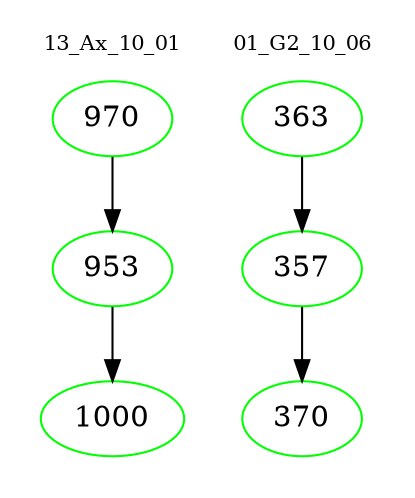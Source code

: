 digraph{
subgraph cluster_0 {
color = white
label = "13_Ax_10_01";
fontsize=10;
T0_970 [label="970", color="green"]
T0_970 -> T0_953 [color="black"]
T0_953 [label="953", color="green"]
T0_953 -> T0_1000 [color="black"]
T0_1000 [label="1000", color="green"]
}
subgraph cluster_1 {
color = white
label = "01_G2_10_06";
fontsize=10;
T1_363 [label="363", color="green"]
T1_363 -> T1_357 [color="black"]
T1_357 [label="357", color="green"]
T1_357 -> T1_370 [color="black"]
T1_370 [label="370", color="green"]
}
}
